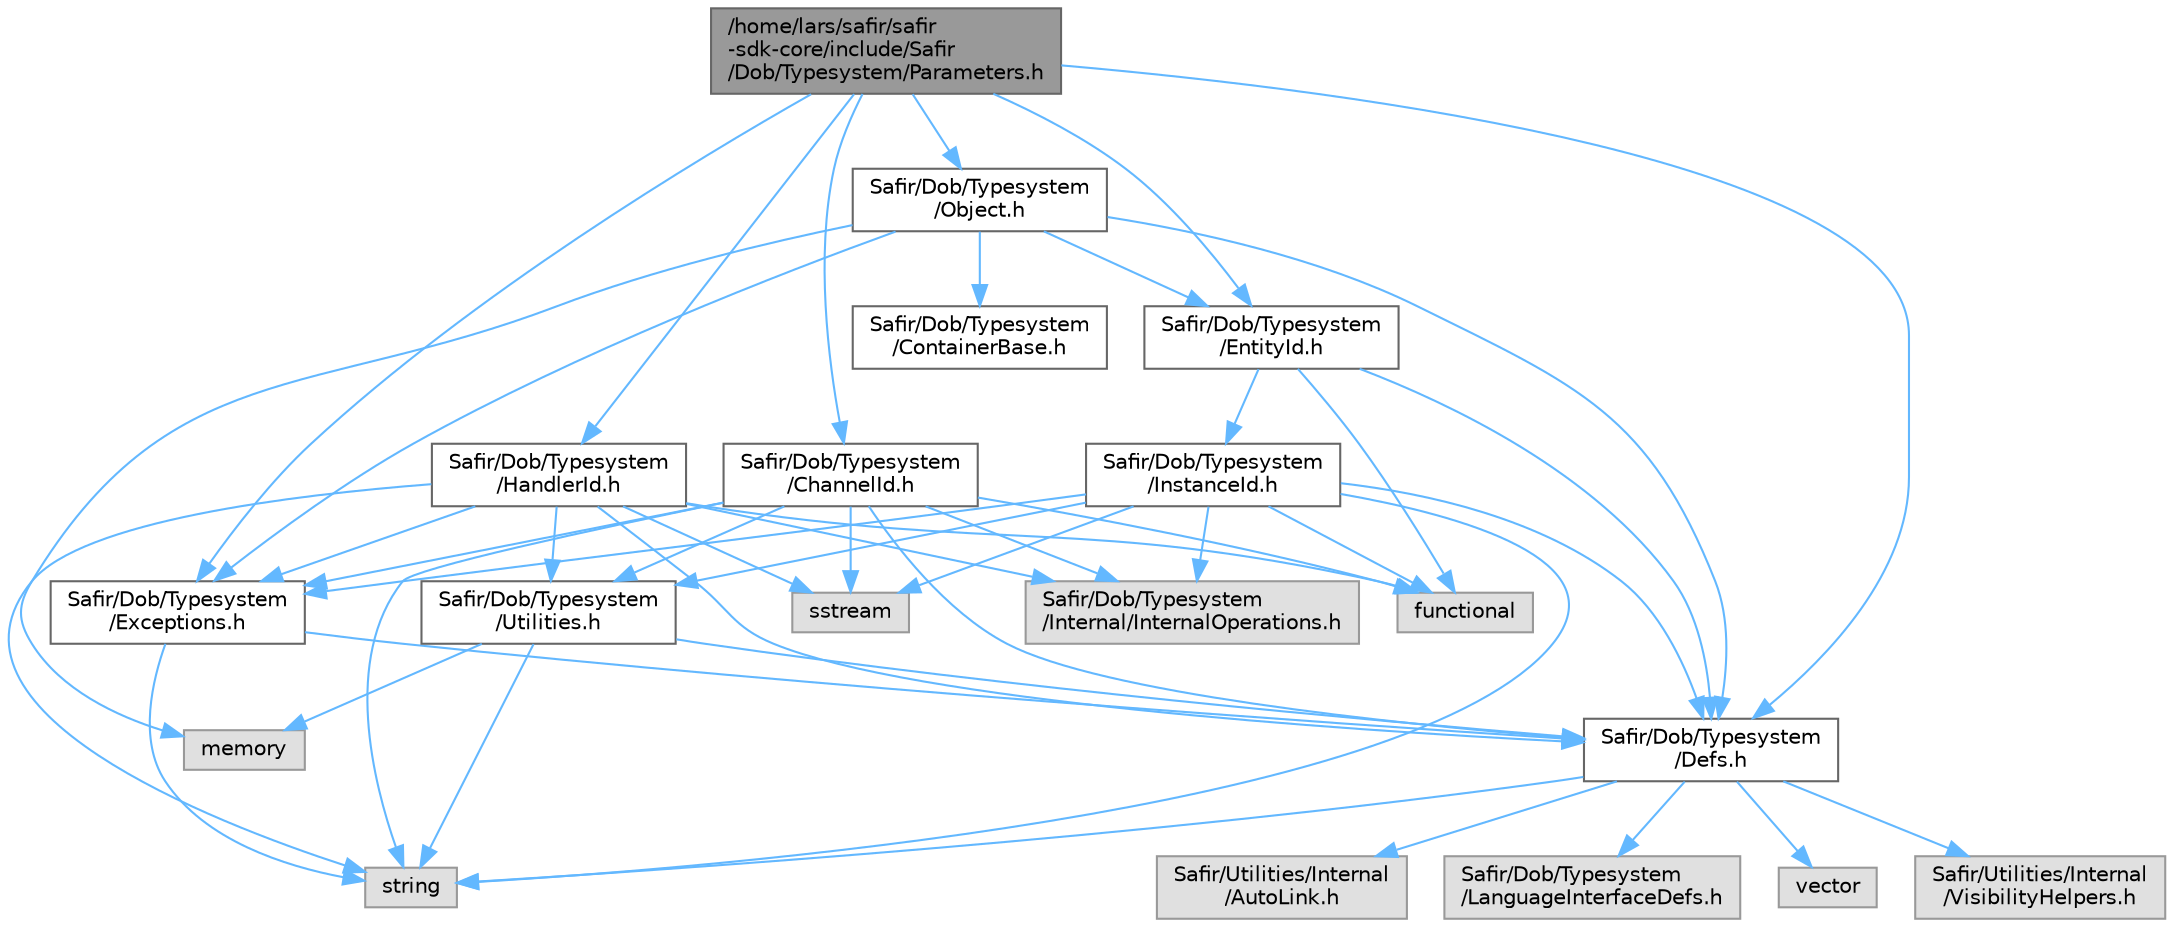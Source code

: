 digraph "/home/lars/safir/safir-sdk-core/include/Safir/Dob/Typesystem/Parameters.h"
{
 // LATEX_PDF_SIZE
  bgcolor="transparent";
  edge [fontname=Helvetica,fontsize=10,labelfontname=Helvetica,labelfontsize=10];
  node [fontname=Helvetica,fontsize=10,shape=box,height=0.2,width=0.4];
  Node1 [label="/home/lars/safir/safir\l-sdk-core/include/Safir\l/Dob/Typesystem/Parameters.h",height=0.2,width=0.4,color="gray40", fillcolor="grey60", style="filled", fontcolor="black",tooltip=" "];
  Node1 -> Node2 [color="steelblue1",style="solid"];
  Node2 [label="Safir/Dob/Typesystem\l/Defs.h",height=0.2,width=0.4,color="grey40", fillcolor="white", style="filled",URL="$a02689.html",tooltip=" "];
  Node2 -> Node3 [color="steelblue1",style="solid"];
  Node3 [label="Safir/Utilities/Internal\l/VisibilityHelpers.h",height=0.2,width=0.4,color="grey60", fillcolor="#E0E0E0", style="filled",tooltip=" "];
  Node2 -> Node4 [color="steelblue1",style="solid"];
  Node4 [label="Safir/Utilities/Internal\l/AutoLink.h",height=0.2,width=0.4,color="grey60", fillcolor="#E0E0E0", style="filled",tooltip=" "];
  Node2 -> Node5 [color="steelblue1",style="solid"];
  Node5 [label="Safir/Dob/Typesystem\l/LanguageInterfaceDefs.h",height=0.2,width=0.4,color="grey60", fillcolor="#E0E0E0", style="filled",tooltip=" "];
  Node2 -> Node6 [color="steelblue1",style="solid"];
  Node6 [label="string",height=0.2,width=0.4,color="grey60", fillcolor="#E0E0E0", style="filled",tooltip=" "];
  Node2 -> Node7 [color="steelblue1",style="solid"];
  Node7 [label="vector",height=0.2,width=0.4,color="grey60", fillcolor="#E0E0E0", style="filled",tooltip=" "];
  Node1 -> Node8 [color="steelblue1",style="solid"];
  Node8 [label="Safir/Dob/Typesystem\l/Exceptions.h",height=0.2,width=0.4,color="grey40", fillcolor="white", style="filled",URL="$a00149.html",tooltip=" "];
  Node8 -> Node6 [color="steelblue1",style="solid"];
  Node8 -> Node2 [color="steelblue1",style="solid"];
  Node1 -> Node9 [color="steelblue1",style="solid"];
  Node9 [label="Safir/Dob/Typesystem\l/EntityId.h",height=0.2,width=0.4,color="grey40", fillcolor="white", style="filled",URL="$a00083.html",tooltip=" "];
  Node9 -> Node10 [color="steelblue1",style="solid"];
  Node10 [label="functional",height=0.2,width=0.4,color="grey60", fillcolor="#E0E0E0", style="filled",tooltip=" "];
  Node9 -> Node2 [color="steelblue1",style="solid"];
  Node9 -> Node11 [color="steelblue1",style="solid"];
  Node11 [label="Safir/Dob/Typesystem\l/InstanceId.h",height=0.2,width=0.4,color="grey40", fillcolor="white", style="filled",URL="$a00092.html",tooltip=" "];
  Node11 -> Node10 [color="steelblue1",style="solid"];
  Node11 -> Node2 [color="steelblue1",style="solid"];
  Node11 -> Node12 [color="steelblue1",style="solid"];
  Node12 [label="Safir/Dob/Typesystem\l/Utilities.h",height=0.2,width=0.4,color="grey40", fillcolor="white", style="filled",URL="$a00137.html",tooltip=" "];
  Node12 -> Node2 [color="steelblue1",style="solid"];
  Node12 -> Node6 [color="steelblue1",style="solid"];
  Node12 -> Node13 [color="steelblue1",style="solid"];
  Node13 [label="memory",height=0.2,width=0.4,color="grey60", fillcolor="#E0E0E0", style="filled",tooltip=" "];
  Node11 -> Node8 [color="steelblue1",style="solid"];
  Node11 -> Node14 [color="steelblue1",style="solid"];
  Node14 [label="Safir/Dob/Typesystem\l/Internal/InternalOperations.h",height=0.2,width=0.4,color="grey60", fillcolor="#E0E0E0", style="filled",tooltip=" "];
  Node11 -> Node6 [color="steelblue1",style="solid"];
  Node11 -> Node15 [color="steelblue1",style="solid"];
  Node15 [label="sstream",height=0.2,width=0.4,color="grey60", fillcolor="#E0E0E0", style="filled",tooltip=" "];
  Node1 -> Node16 [color="steelblue1",style="solid"];
  Node16 [label="Safir/Dob/Typesystem\l/ChannelId.h",height=0.2,width=0.4,color="grey40", fillcolor="white", style="filled",URL="$a00074.html",tooltip=" "];
  Node16 -> Node10 [color="steelblue1",style="solid"];
  Node16 -> Node2 [color="steelblue1",style="solid"];
  Node16 -> Node12 [color="steelblue1",style="solid"];
  Node16 -> Node8 [color="steelblue1",style="solid"];
  Node16 -> Node14 [color="steelblue1",style="solid"];
  Node16 -> Node6 [color="steelblue1",style="solid"];
  Node16 -> Node15 [color="steelblue1",style="solid"];
  Node1 -> Node17 [color="steelblue1",style="solid"];
  Node17 [label="Safir/Dob/Typesystem\l/HandlerId.h",height=0.2,width=0.4,color="grey40", fillcolor="white", style="filled",URL="$a00089.html",tooltip=" "];
  Node17 -> Node10 [color="steelblue1",style="solid"];
  Node17 -> Node2 [color="steelblue1",style="solid"];
  Node17 -> Node12 [color="steelblue1",style="solid"];
  Node17 -> Node8 [color="steelblue1",style="solid"];
  Node17 -> Node14 [color="steelblue1",style="solid"];
  Node17 -> Node6 [color="steelblue1",style="solid"];
  Node17 -> Node15 [color="steelblue1",style="solid"];
  Node1 -> Node18 [color="steelblue1",style="solid"];
  Node18 [label="Safir/Dob/Typesystem\l/Object.h",height=0.2,width=0.4,color="grey40", fillcolor="white", style="filled",URL="$a00101.html",tooltip=" "];
  Node18 -> Node13 [color="steelblue1",style="solid"];
  Node18 -> Node2 [color="steelblue1",style="solid"];
  Node18 -> Node19 [color="steelblue1",style="solid"];
  Node19 [label="Safir/Dob/Typesystem\l/ContainerBase.h",height=0.2,width=0.4,color="grey40", fillcolor="white", style="filled",URL="$a00077.html",tooltip=" "];
  Node18 -> Node9 [color="steelblue1",style="solid"];
  Node18 -> Node8 [color="steelblue1",style="solid"];
}
